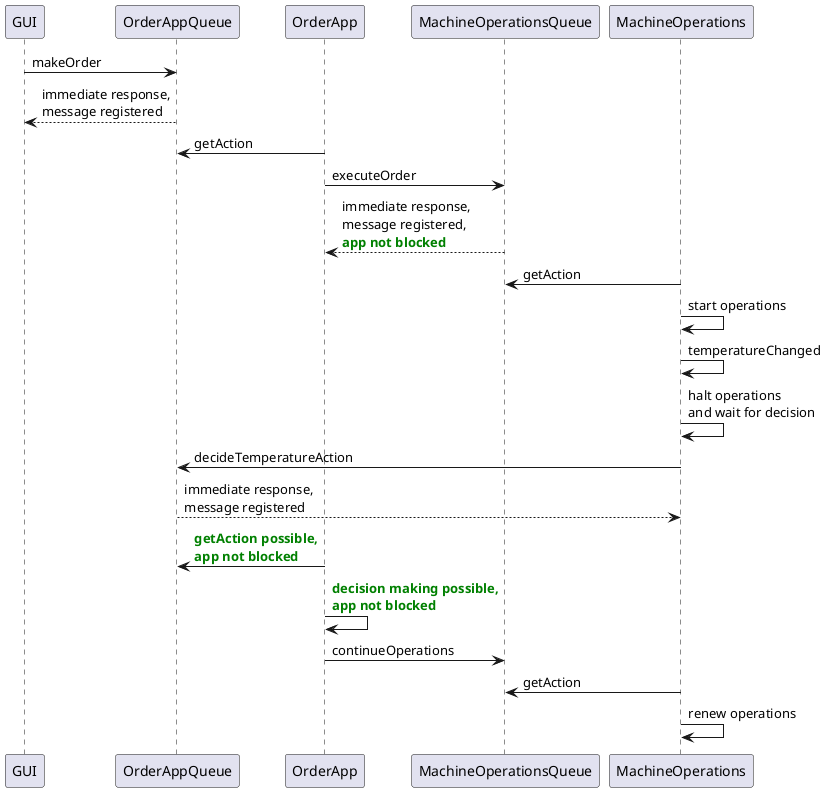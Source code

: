 @startuml resolved_use_case_combination

participant GUI order 1
participant OrderAppQueue order 2
participant OrderApp order 3
participant MachineOperationsQueue order 5
participant MachineOperations order 6

GUI -> OrderAppQueue: makeOrder
GUI <-- OrderAppQueue : immediate response,\nmessage registered
OrderApp -> OrderAppQueue: getAction
OrderApp -> MachineOperationsQueue: executeOrder
OrderApp <-- MachineOperationsQueue: immediate response,\nmessage registered,\n<font color=green><b>app not blocked

MachineOperations -> MachineOperationsQueue: getAction
MachineOperations -> MachineOperations: start operations
MachineOperations -> MachineOperations: temperatureChanged
MachineOperations -> MachineOperations: halt operations\nand wait for decision
MachineOperations -> OrderAppQueue: decideTemperatureAction
MachineOperations <-- OrderAppQueue: immediate response,\nmessage registered
OrderApp -> OrderAppQueue: <font color=green><b>getAction possible,\n<font color=green><b>app not blocked
OrderApp -> OrderApp: <font color=green><b>decision making possible,\n<font color=green><b>app not blocked
OrderApp -> MachineOperationsQueue: continueOperations
MachineOperations -> MachineOperationsQueue: getAction
MachineOperations -> MachineOperations: renew operations

@enduml